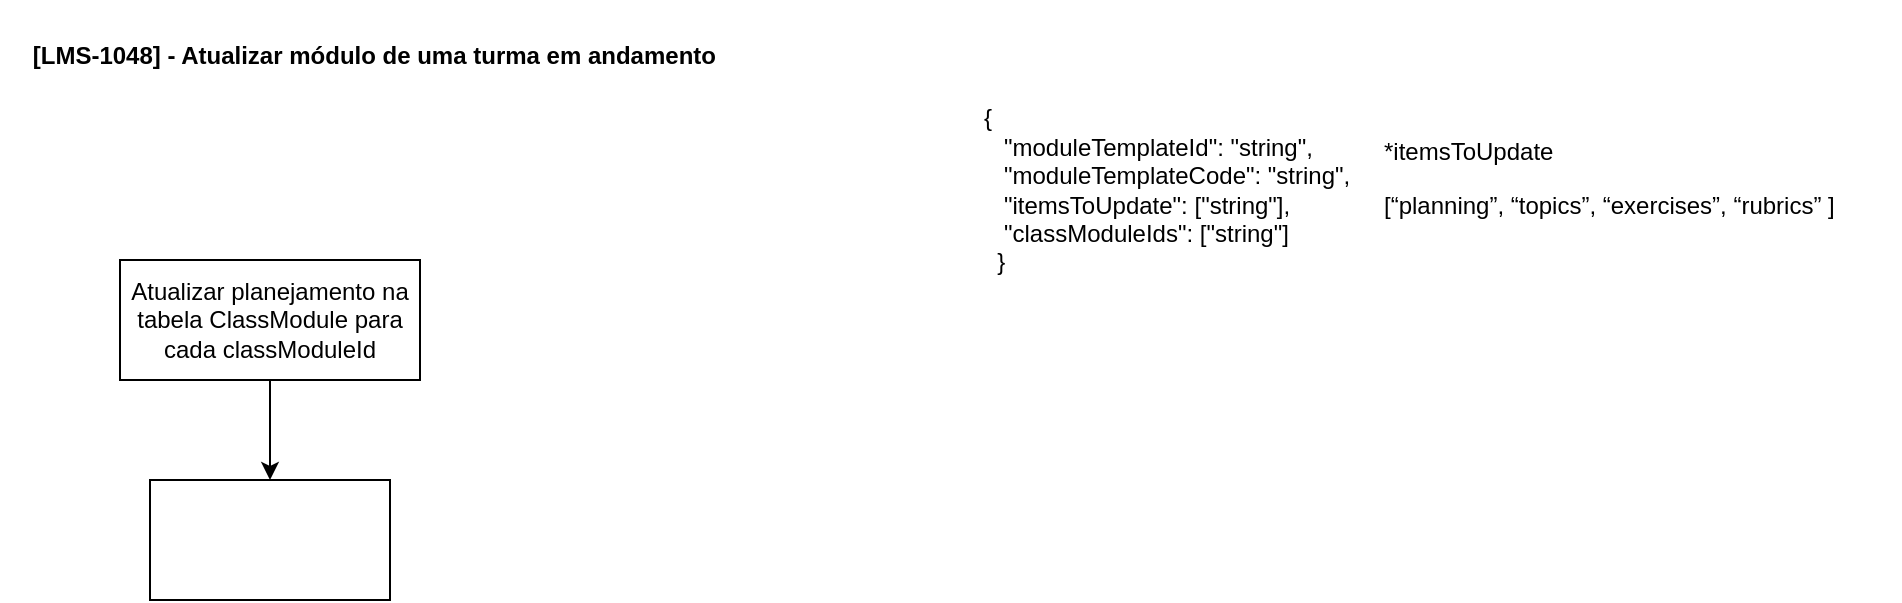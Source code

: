 <mxfile version="21.3.2" type="github">
  <diagram name="LMS-1048" id="_D9xqmZomV4mIIhaFsrd">
    <mxGraphModel dx="819" dy="432" grid="1" gridSize="10" guides="1" tooltips="1" connect="1" arrows="1" fold="1" page="1" pageScale="1" pageWidth="827" pageHeight="1169" math="0" shadow="0">
      <root>
        <mxCell id="0" />
        <mxCell id="1" parent="0" />
        <mxCell id="MxytkL_6uwHDZ64c6ipp-3" value="" style="edgeStyle=orthogonalEdgeStyle;rounded=0;orthogonalLoop=1;jettySize=auto;html=1;labelBackgroundColor=none;fontColor=default;" parent="1" source="MxytkL_6uwHDZ64c6ipp-1" target="MxytkL_6uwHDZ64c6ipp-2" edge="1">
          <mxGeometry relative="1" as="geometry" />
        </mxCell>
        <mxCell id="MxytkL_6uwHDZ64c6ipp-1" value="Atualizar planejamento na tabela ClassModule para cada classModuleId" style="rounded=0;whiteSpace=wrap;html=1;labelBackgroundColor=none;" parent="1" vertex="1">
          <mxGeometry x="80" y="130" width="150" height="60" as="geometry" />
        </mxCell>
        <mxCell id="MxytkL_6uwHDZ64c6ipp-2" value="" style="rounded=0;whiteSpace=wrap;html=1;labelBackgroundColor=none;" parent="1" vertex="1">
          <mxGeometry x="95" y="240" width="120" height="60" as="geometry" />
        </mxCell>
        <mxCell id="MxytkL_6uwHDZ64c6ipp-7" value="&lt;br&gt;&amp;nbsp;[LMS-1048] - Atualizar módulo de uma turma em andamento" style="text;html=1;align=center;verticalAlign=middle;resizable=0;points=[];autosize=1;strokeColor=none;fillColor=none;fontStyle=1;labelBackgroundColor=none;" parent="1" vertex="1">
          <mxGeometry x="20" width="370" height="40" as="geometry" />
        </mxCell>
        <mxCell id="H0ywXH4Dreiq-4G9I1Nh-1" value="&lt;div&gt;{&amp;nbsp;&lt;/div&gt;&lt;div&gt;&amp;nbsp; &amp;nbsp;&quot;moduleTemplateId&quot;: &quot;string&quot;,&lt;/div&gt;&lt;div&gt;&amp;nbsp; &amp;nbsp;&quot;moduleTemplateCode&quot;: &quot;string&quot;,&lt;/div&gt;&lt;div&gt;&amp;nbsp; &amp;nbsp;&quot;itemsToUpdate&quot;: [&quot;string&quot;],&lt;/div&gt;&lt;div&gt;&amp;nbsp; &amp;nbsp;&quot;classModuleIds&quot;: [&quot;string&quot;]&lt;/div&gt;&lt;div&gt;&amp;nbsp; }&lt;/div&gt;" style="text;html=1;strokeColor=none;fillColor=none;align=left;verticalAlign=middle;whiteSpace=wrap;rounded=0;labelBackgroundColor=none;" parent="1" vertex="1">
          <mxGeometry x="510" y="50" width="210" height="90" as="geometry" />
        </mxCell>
        <mxCell id="tG9Uo5ou-vZxKWd6S4af-1" value="&lt;span style=&quot;background-color: initial;&quot;&gt;*itemsToUpdate&lt;/span&gt;&lt;br&gt;&lt;p&gt;[“planning”, “topics”, “exercises”, “rubrics” ]&lt;/p&gt;" style="text;html=1;strokeColor=none;fillColor=none;align=left;verticalAlign=middle;whiteSpace=wrap;rounded=0;labelBackgroundColor=none;" vertex="1" parent="1">
          <mxGeometry x="710" y="70" width="260" height="50" as="geometry" />
        </mxCell>
      </root>
    </mxGraphModel>
  </diagram>
</mxfile>
